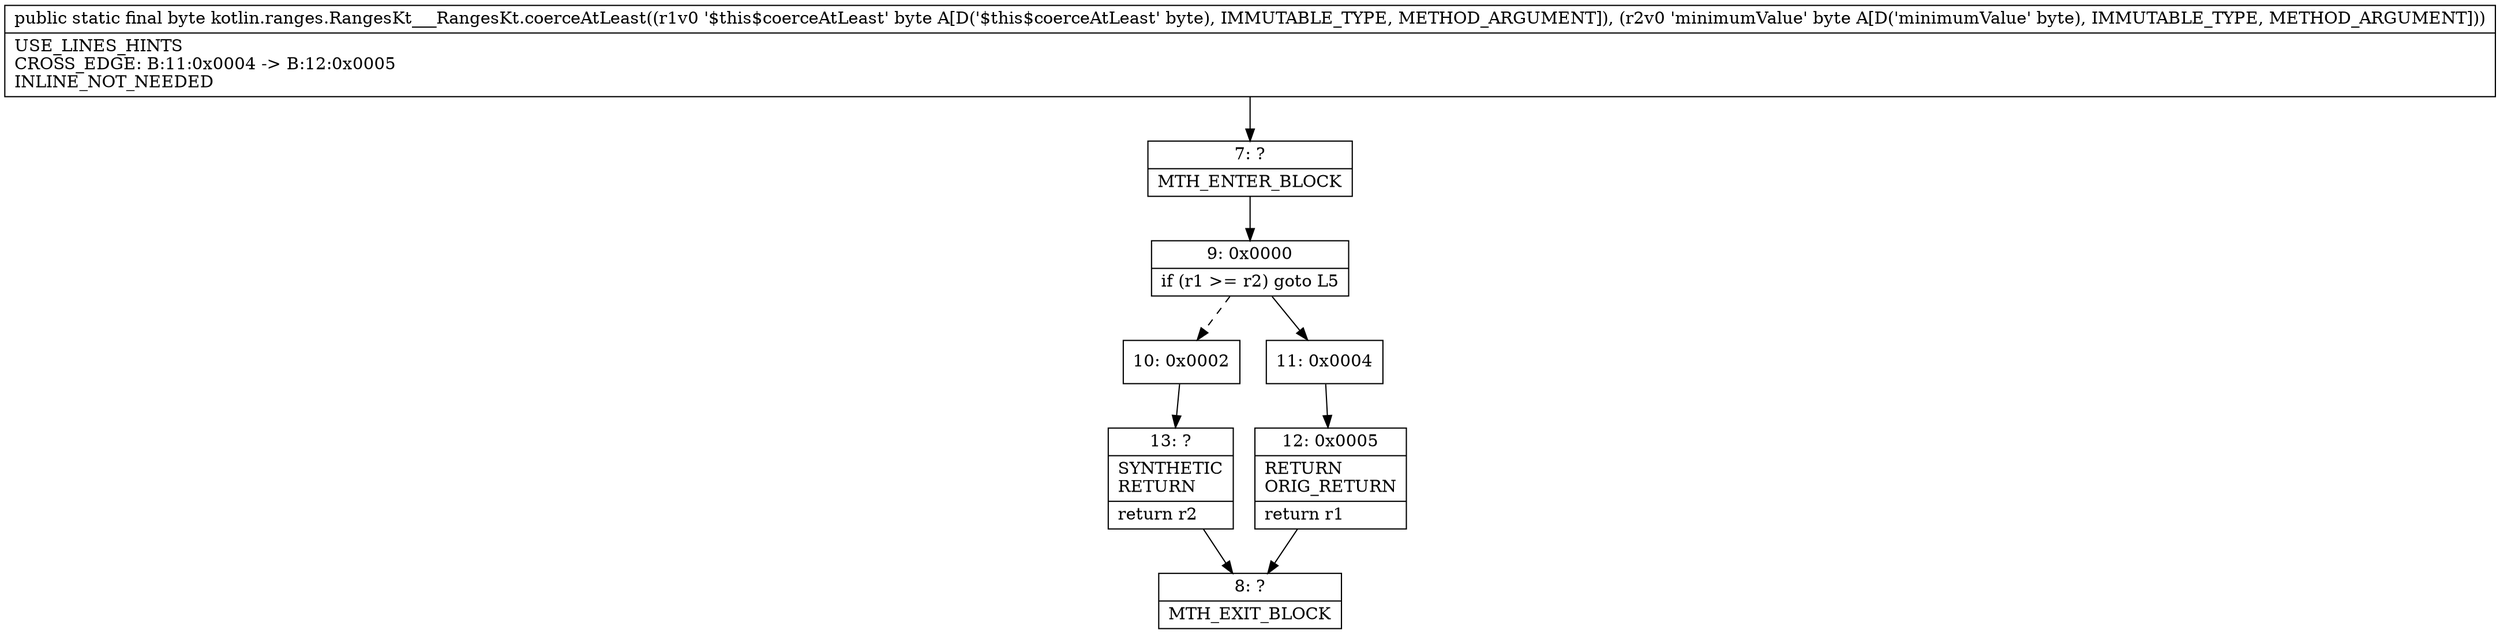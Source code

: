 digraph "CFG forkotlin.ranges.RangesKt___RangesKt.coerceAtLeast(BB)B" {
Node_7 [shape=record,label="{7\:\ ?|MTH_ENTER_BLOCK\l}"];
Node_9 [shape=record,label="{9\:\ 0x0000|if (r1 \>= r2) goto L5\l}"];
Node_10 [shape=record,label="{10\:\ 0x0002}"];
Node_13 [shape=record,label="{13\:\ ?|SYNTHETIC\lRETURN\l|return r2\l}"];
Node_8 [shape=record,label="{8\:\ ?|MTH_EXIT_BLOCK\l}"];
Node_11 [shape=record,label="{11\:\ 0x0004}"];
Node_12 [shape=record,label="{12\:\ 0x0005|RETURN\lORIG_RETURN\l|return r1\l}"];
MethodNode[shape=record,label="{public static final byte kotlin.ranges.RangesKt___RangesKt.coerceAtLeast((r1v0 '$this$coerceAtLeast' byte A[D('$this$coerceAtLeast' byte), IMMUTABLE_TYPE, METHOD_ARGUMENT]), (r2v0 'minimumValue' byte A[D('minimumValue' byte), IMMUTABLE_TYPE, METHOD_ARGUMENT]))  | USE_LINES_HINTS\lCROSS_EDGE: B:11:0x0004 \-\> B:12:0x0005\lINLINE_NOT_NEEDED\l}"];
MethodNode -> Node_7;Node_7 -> Node_9;
Node_9 -> Node_10[style=dashed];
Node_9 -> Node_11;
Node_10 -> Node_13;
Node_13 -> Node_8;
Node_11 -> Node_12;
Node_12 -> Node_8;
}

